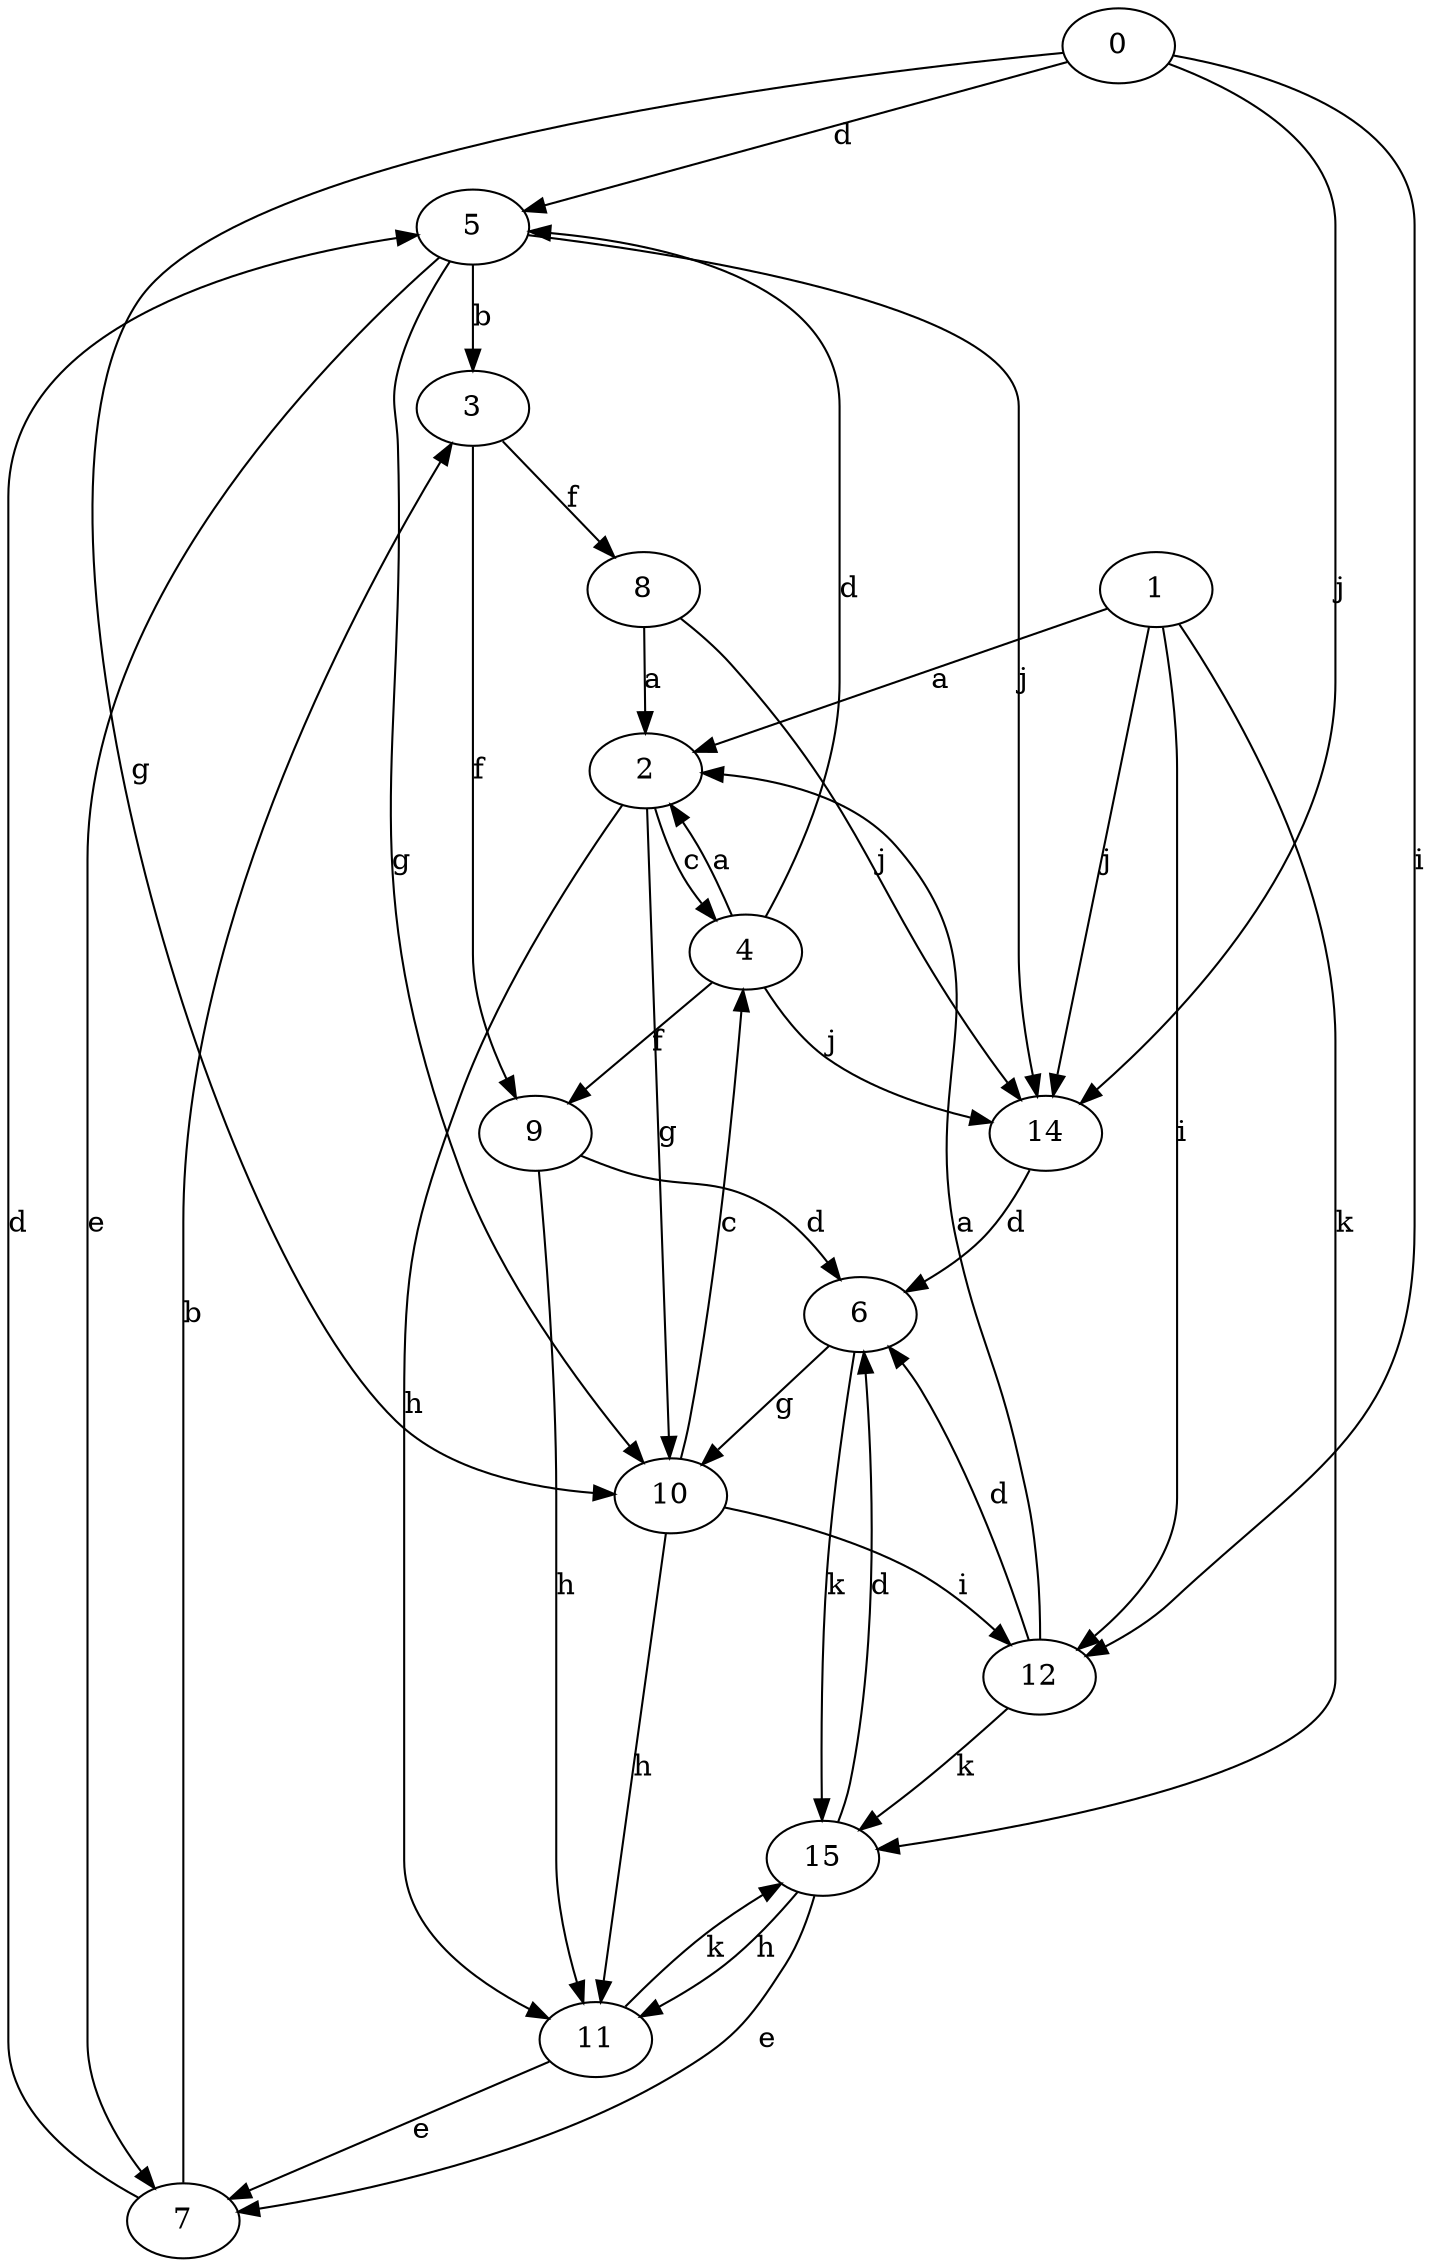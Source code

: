 strict digraph  {
0;
1;
2;
3;
4;
5;
6;
7;
8;
9;
10;
11;
12;
14;
15;
0 -> 5  [label=d];
0 -> 10  [label=g];
0 -> 12  [label=i];
0 -> 14  [label=j];
1 -> 2  [label=a];
1 -> 12  [label=i];
1 -> 14  [label=j];
1 -> 15  [label=k];
2 -> 4  [label=c];
2 -> 10  [label=g];
2 -> 11  [label=h];
3 -> 8  [label=f];
3 -> 9  [label=f];
4 -> 2  [label=a];
4 -> 5  [label=d];
4 -> 9  [label=f];
4 -> 14  [label=j];
5 -> 3  [label=b];
5 -> 7  [label=e];
5 -> 10  [label=g];
5 -> 14  [label=j];
6 -> 10  [label=g];
6 -> 15  [label=k];
7 -> 3  [label=b];
7 -> 5  [label=d];
8 -> 2  [label=a];
8 -> 14  [label=j];
9 -> 6  [label=d];
9 -> 11  [label=h];
10 -> 4  [label=c];
10 -> 11  [label=h];
10 -> 12  [label=i];
11 -> 7  [label=e];
11 -> 15  [label=k];
12 -> 2  [label=a];
12 -> 6  [label=d];
12 -> 15  [label=k];
14 -> 6  [label=d];
15 -> 6  [label=d];
15 -> 7  [label=e];
15 -> 11  [label=h];
}
